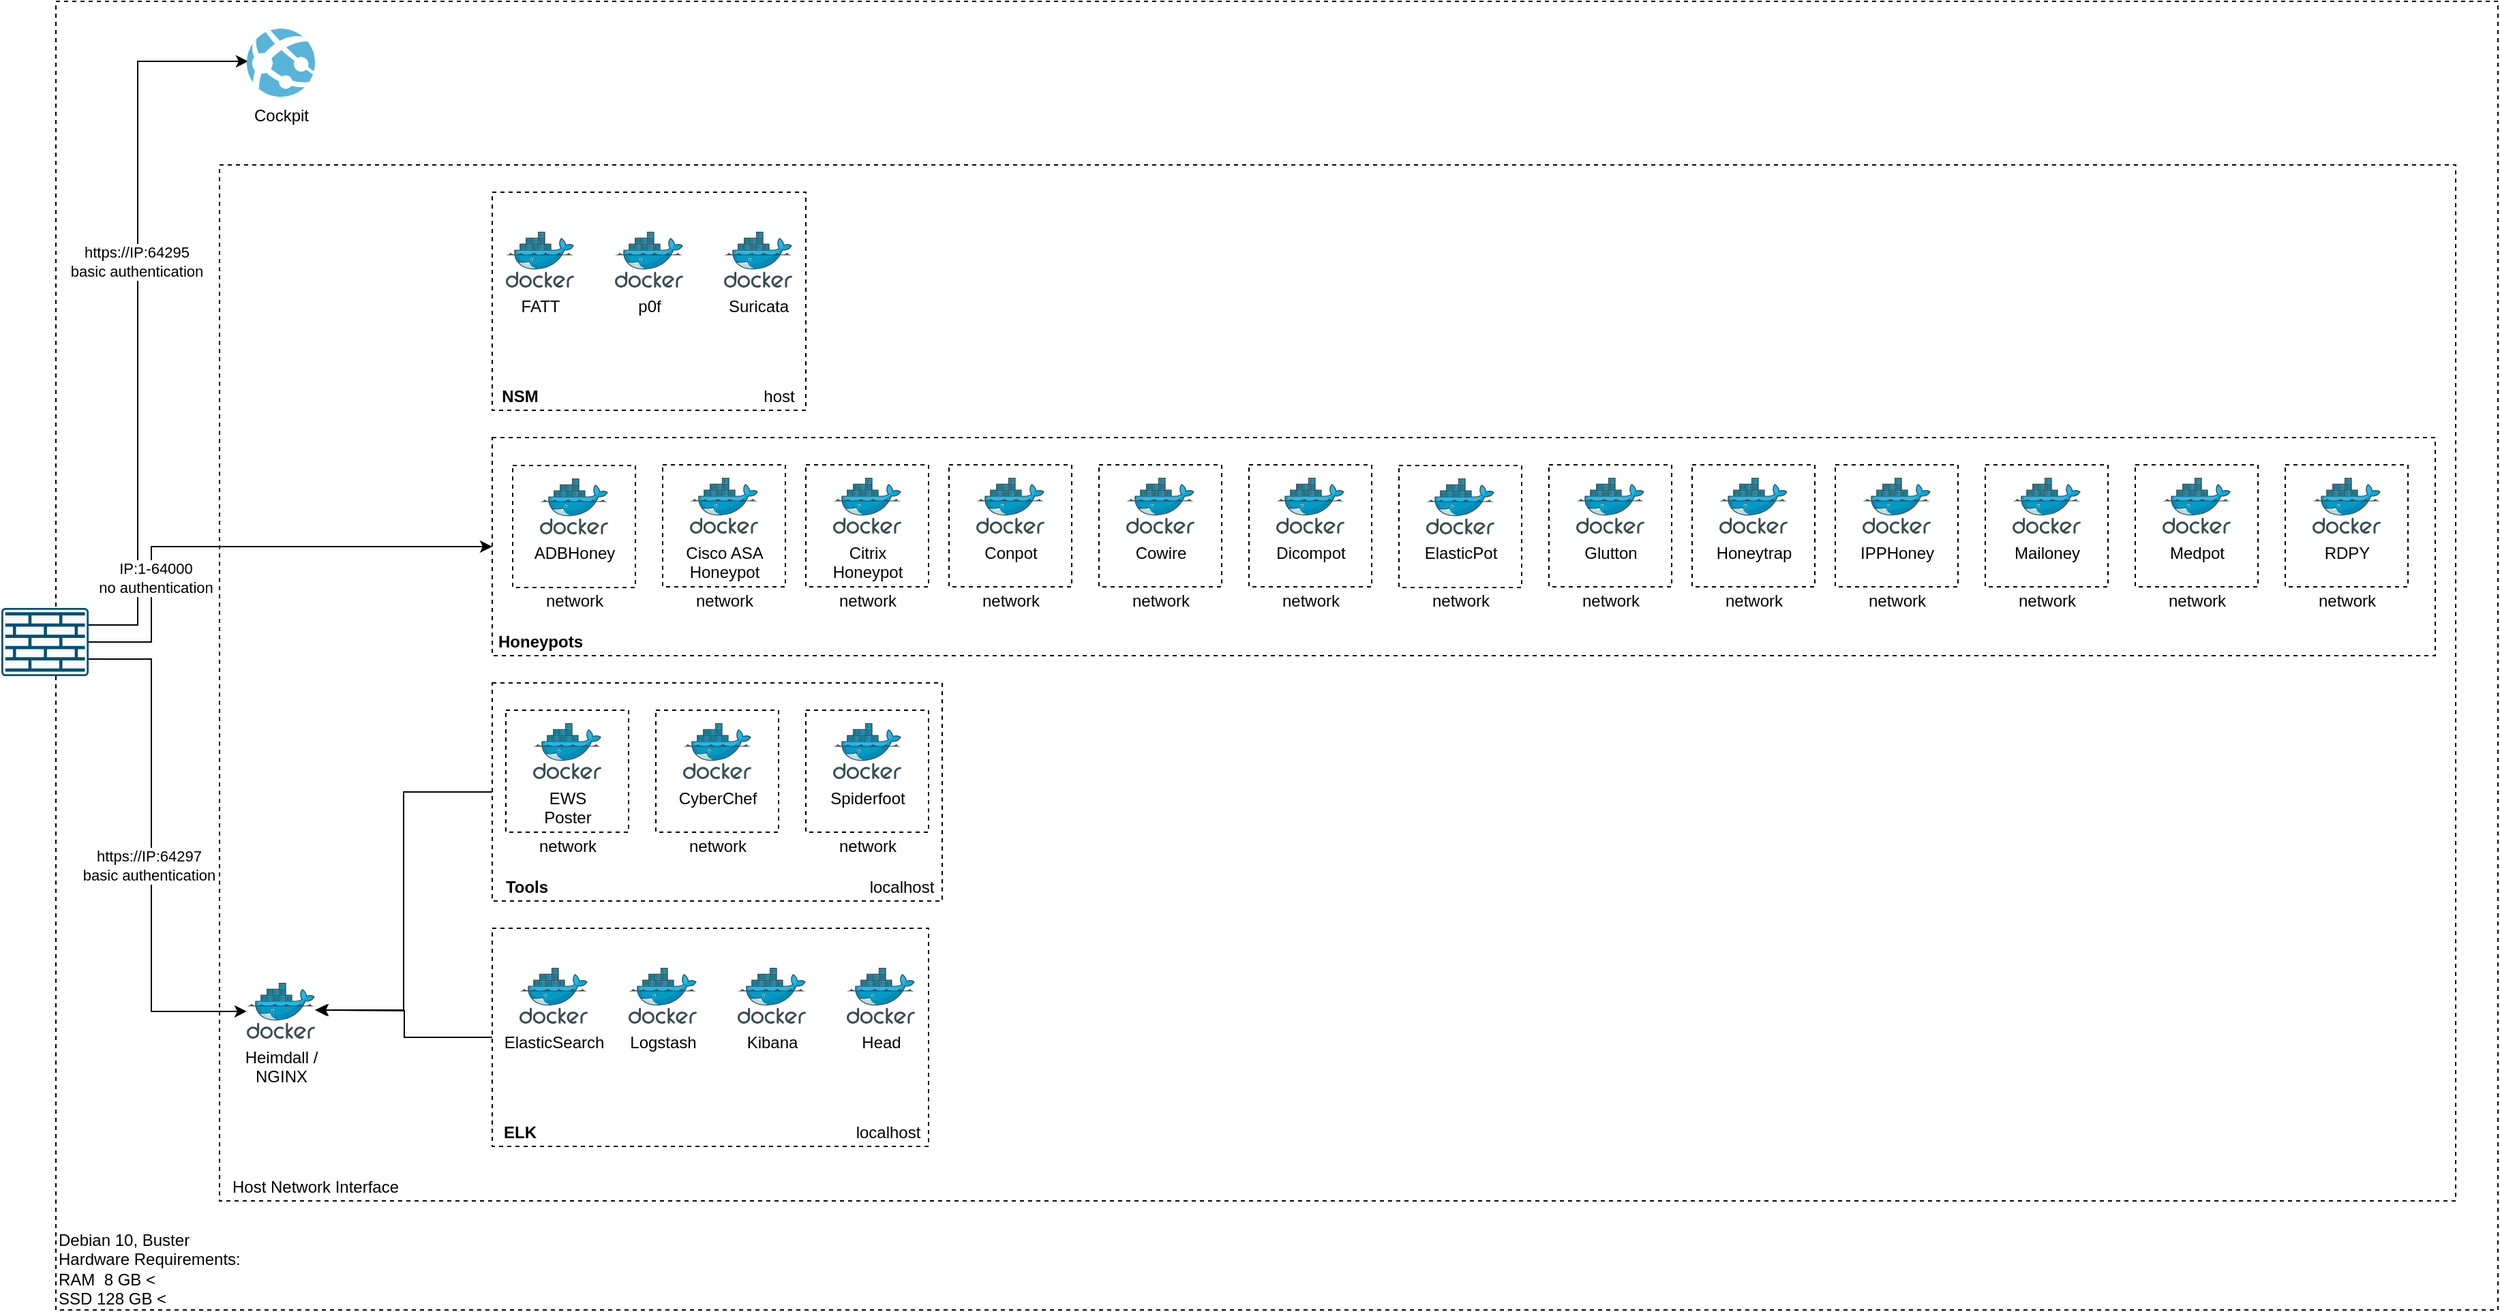 <mxfile version="16.1.2" type="device"><diagram id="KY91WKThkVmUOXisVuTP" name="Page-1"><mxGraphModel dx="1057" dy="774" grid="1" gridSize="10" guides="1" tooltips="1" connect="1" arrows="1" fold="1" page="1" pageScale="1" pageWidth="850" pageHeight="1100" math="0" shadow="0"><root><mxCell id="0"/><mxCell id="1" parent="0"/><mxCell id="JRGhgfEd65m-ckjD1BHl-126" value="" style="rounded=0;whiteSpace=wrap;html=1;dashed=1;fillColor=none;" parent="1" vertex="1"><mxGeometry x="320" y="160" width="1791" height="960" as="geometry"/></mxCell><mxCell id="JRGhgfEd65m-ckjD1BHl-136" style="edgeStyle=orthogonalEdgeStyle;rounded=0;orthogonalLoop=1;jettySize=auto;html=1;exitX=1;exitY=0.25;exitDx=0;exitDy=0;exitPerimeter=0;entryX=0.02;entryY=0.48;entryDx=0;entryDy=0;entryPerimeter=0;" parent="1" source="JRGhgfEd65m-ckjD1BHl-67" target="JRGhgfEd65m-ckjD1BHl-135" edge="1"><mxGeometry relative="1" as="geometry"><Array as="points"><mxPoint x="380" y="618"/><mxPoint x="380" y="204"/></Array></mxGeometry></mxCell><mxCell id="JRGhgfEd65m-ckjD1BHl-137" value="&lt;div&gt;https://IP:64295&lt;/div&gt;&lt;div&gt;basic authentication&lt;br&gt;&lt;/div&gt;" style="edgeLabel;html=1;align=center;verticalAlign=middle;resizable=0;points=[];" parent="JRGhgfEd65m-ckjD1BHl-136" vertex="1" connectable="0"><mxGeometry x="0.142" y="1" relative="1" as="geometry"><mxPoint as="offset"/></mxGeometry></mxCell><mxCell id="JRGhgfEd65m-ckjD1BHl-71" value="" style="rounded=0;whiteSpace=wrap;html=1;dashed=1;fillColor=none;" parent="1" vertex="1"><mxGeometry x="440" y="280" width="1640" height="760" as="geometry"/></mxCell><mxCell id="JRGhgfEd65m-ckjD1BHl-127" style="edgeStyle=orthogonalEdgeStyle;rounded=0;orthogonalLoop=1;jettySize=auto;html=1;exitX=1;exitY=0.75;exitDx=0;exitDy=0;exitPerimeter=0;entryX=0;entryY=0.512;entryDx=0;entryDy=0;entryPerimeter=0;" parent="1" source="JRGhgfEd65m-ckjD1BHl-67" target="JRGhgfEd65m-ckjD1BHl-73" edge="1"><mxGeometry relative="1" as="geometry"><Array as="points"><mxPoint x="390" y="643"/><mxPoint x="390" y="901"/></Array></mxGeometry></mxCell><mxCell id="JRGhgfEd65m-ckjD1BHl-130" value="&lt;div&gt;https://IP:64297&lt;/div&gt;basic authentication" style="edgeLabel;html=1;align=center;verticalAlign=middle;resizable=0;points=[];" parent="JRGhgfEd65m-ckjD1BHl-127" vertex="1" connectable="0"><mxGeometry x="0.054" y="-2" relative="1" as="geometry"><mxPoint as="offset"/></mxGeometry></mxCell><mxCell id="JRGhgfEd65m-ckjD1BHl-133" style="edgeStyle=orthogonalEdgeStyle;rounded=0;orthogonalLoop=1;jettySize=auto;html=1;exitX=1;exitY=0.5;exitDx=0;exitDy=0;exitPerimeter=0;entryX=0;entryY=0.5;entryDx=0;entryDy=0;" parent="1" source="JRGhgfEd65m-ckjD1BHl-67" target="JRGhgfEd65m-ckjD1BHl-62" edge="1"><mxGeometry relative="1" as="geometry"><Array as="points"><mxPoint x="390" y="630"/><mxPoint x="390" y="560"/></Array></mxGeometry></mxCell><mxCell id="JRGhgfEd65m-ckjD1BHl-134" value="&lt;div&gt;IP:1-64000&lt;/div&gt;&lt;div&gt;no authentication&lt;br&gt;&lt;/div&gt;" style="edgeLabel;html=1;align=center;verticalAlign=middle;resizable=0;points=[];" parent="JRGhgfEd65m-ckjD1BHl-133" vertex="1" connectable="0"><mxGeometry x="-0.492" y="-3" relative="1" as="geometry"><mxPoint as="offset"/></mxGeometry></mxCell><mxCell id="JRGhgfEd65m-ckjD1BHl-67" value="" style="sketch=0;points=[[0.015,0.015,0],[0.985,0.015,0],[0.985,0.985,0],[0.015,0.985,0],[0.25,0,0],[0.5,0,0],[0.75,0,0],[1,0.25,0],[1,0.5,0],[1,0.75,0],[0.75,1,0],[0.5,1,0],[0.25,1,0],[0,0.75,0],[0,0.5,0],[0,0.25,0]];verticalLabelPosition=bottom;html=1;verticalAlign=top;aspect=fixed;align=center;pointerEvents=1;shape=mxgraph.cisco19.rect;prIcon=firewall;fillColor=#FAFAFA;strokeColor=#005073;dashed=1;" parent="1" vertex="1"><mxGeometry x="280" y="605" width="64" height="50" as="geometry"/></mxCell><mxCell id="JRGhgfEd65m-ckjD1BHl-90" value="" style="group" parent="1" vertex="1" connectable="0"><mxGeometry x="640" y="300" width="230" height="160" as="geometry"/></mxCell><mxCell id="JRGhgfEd65m-ckjD1BHl-122" value="" style="group" parent="JRGhgfEd65m-ckjD1BHl-90" vertex="1" connectable="0"><mxGeometry width="230" height="160" as="geometry"/></mxCell><mxCell id="JRGhgfEd65m-ckjD1BHl-84" value="" style="rounded=0;whiteSpace=wrap;html=1;dashed=1;fillColor=none;" parent="JRGhgfEd65m-ckjD1BHl-122" vertex="1"><mxGeometry width="230" height="160" as="geometry"/></mxCell><mxCell id="JRGhgfEd65m-ckjD1BHl-68" value="FATT" style="sketch=0;aspect=fixed;html=1;points=[];align=center;image;fontSize=12;image=img/lib/mscae/Docker.svg;dashed=1;fillColor=none;" parent="JRGhgfEd65m-ckjD1BHl-122" vertex="1"><mxGeometry x="10" y="29" width="50" height="41" as="geometry"/></mxCell><mxCell id="JRGhgfEd65m-ckjD1BHl-69" value="p0f" style="sketch=0;aspect=fixed;html=1;points=[];align=center;image;fontSize=12;image=img/lib/mscae/Docker.svg;dashed=1;fillColor=none;" parent="JRGhgfEd65m-ckjD1BHl-122" vertex="1"><mxGeometry x="90" y="29" width="50" height="41" as="geometry"/></mxCell><mxCell id="JRGhgfEd65m-ckjD1BHl-70" value="Suricata" style="sketch=0;aspect=fixed;html=1;points=[];align=center;image;fontSize=12;image=img/lib/mscae/Docker.svg;dashed=1;fillColor=none;" parent="JRGhgfEd65m-ckjD1BHl-122" vertex="1"><mxGeometry x="170" y="29" width="50" height="41" as="geometry"/></mxCell><mxCell id="JRGhgfEd65m-ckjD1BHl-85" value="&lt;b&gt;NSM&lt;/b&gt;" style="text;html=1;align=center;verticalAlign=middle;resizable=0;points=[];autosize=1;strokeColor=none;fillColor=none;" parent="JRGhgfEd65m-ckjD1BHl-122" vertex="1"><mxGeometry y="140" width="40" height="20" as="geometry"/></mxCell><mxCell id="JRGhgfEd65m-ckjD1BHl-121" value="host" style="text;html=1;align=center;verticalAlign=middle;resizable=0;points=[];autosize=1;strokeColor=none;fillColor=none;" parent="JRGhgfEd65m-ckjD1BHl-122" vertex="1"><mxGeometry x="190" y="140" width="40" height="20" as="geometry"/></mxCell><mxCell id="JRGhgfEd65m-ckjD1BHl-73" value="&lt;div&gt;Heimdall /&lt;/div&gt;&lt;div&gt;NGINX&lt;br&gt;&lt;/div&gt;" style="sketch=0;aspect=fixed;html=1;points=[];align=center;image;fontSize=12;image=img/lib/mscae/Docker.svg;dashed=1;fillColor=none;" parent="1" vertex="1"><mxGeometry x="460" y="880" width="50" height="41" as="geometry"/></mxCell><mxCell id="JRGhgfEd65m-ckjD1BHl-62" value="" style="rounded=0;whiteSpace=wrap;html=1;dashed=1;fillColor=none;" parent="1" vertex="1"><mxGeometry x="640" y="480" width="1425" height="160" as="geometry"/></mxCell><mxCell id="JRGhgfEd65m-ckjD1BHl-13" value="" style="group" parent="1" vertex="1" connectable="0"><mxGeometry x="655" y="500.5" width="90" height="109.5" as="geometry"/></mxCell><mxCell id="JRGhgfEd65m-ckjD1BHl-11" value="" style="rounded=0;whiteSpace=wrap;html=1;fillColor=none;dashed=1;" parent="JRGhgfEd65m-ckjD1BHl-13" vertex="1"><mxGeometry width="90" height="89.5" as="geometry"/></mxCell><mxCell id="JRGhgfEd65m-ckjD1BHl-1" value="ADBHoney" style="sketch=0;aspect=fixed;html=1;points=[];align=center;image;fontSize=12;image=img/lib/mscae/Docker.svg;" parent="JRGhgfEd65m-ckjD1BHl-13" vertex="1"><mxGeometry x="20" y="9.5" width="50" height="41" as="geometry"/></mxCell><mxCell id="JRGhgfEd65m-ckjD1BHl-12" value="network" style="text;html=1;align=center;verticalAlign=middle;resizable=0;points=[];autosize=1;strokeColor=none;fillColor=none;" parent="JRGhgfEd65m-ckjD1BHl-13" vertex="1"><mxGeometry x="15" y="89.5" width="60" height="20" as="geometry"/></mxCell><mxCell id="JRGhgfEd65m-ckjD1BHl-14" value="" style="group" parent="1" vertex="1" connectable="0"><mxGeometry x="765" y="500" width="90" height="109.5" as="geometry"/></mxCell><mxCell id="JRGhgfEd65m-ckjD1BHl-15" value="" style="rounded=0;whiteSpace=wrap;html=1;fillColor=none;dashed=1;" parent="JRGhgfEd65m-ckjD1BHl-14" vertex="1"><mxGeometry width="90" height="89.5" as="geometry"/></mxCell><mxCell id="JRGhgfEd65m-ckjD1BHl-16" value="&lt;div&gt;Cisco ASA&lt;/div&gt;&lt;div&gt;Honeypot&lt;br&gt;&lt;/div&gt;" style="sketch=0;aspect=fixed;html=1;points=[];align=center;image;fontSize=12;image=img/lib/mscae/Docker.svg;" parent="JRGhgfEd65m-ckjD1BHl-14" vertex="1"><mxGeometry x="20" y="9.5" width="50" height="41" as="geometry"/></mxCell><mxCell id="JRGhgfEd65m-ckjD1BHl-17" value="network" style="text;html=1;align=center;verticalAlign=middle;resizable=0;points=[];autosize=1;strokeColor=none;fillColor=none;" parent="JRGhgfEd65m-ckjD1BHl-14" vertex="1"><mxGeometry x="15" y="89.5" width="60" height="20" as="geometry"/></mxCell><mxCell id="JRGhgfEd65m-ckjD1BHl-18" value="" style="group" parent="1" vertex="1" connectable="0"><mxGeometry x="870" y="500" width="90" height="109.5" as="geometry"/></mxCell><mxCell id="JRGhgfEd65m-ckjD1BHl-19" value="" style="rounded=0;whiteSpace=wrap;html=1;fillColor=none;dashed=1;" parent="JRGhgfEd65m-ckjD1BHl-18" vertex="1"><mxGeometry width="90" height="89.5" as="geometry"/></mxCell><mxCell id="JRGhgfEd65m-ckjD1BHl-20" value="&lt;div&gt;Citrix&lt;/div&gt;&lt;div&gt;Honeypot&lt;br&gt;&lt;/div&gt;" style="sketch=0;aspect=fixed;html=1;points=[];align=center;image;fontSize=12;image=img/lib/mscae/Docker.svg;" parent="JRGhgfEd65m-ckjD1BHl-18" vertex="1"><mxGeometry x="20" y="9.5" width="50" height="41" as="geometry"/></mxCell><mxCell id="JRGhgfEd65m-ckjD1BHl-21" value="network" style="text;html=1;align=center;verticalAlign=middle;resizable=0;points=[];autosize=1;strokeColor=none;fillColor=none;" parent="JRGhgfEd65m-ckjD1BHl-18" vertex="1"><mxGeometry x="15" y="89.5" width="60" height="20" as="geometry"/></mxCell><mxCell id="JRGhgfEd65m-ckjD1BHl-22" value="" style="group" parent="1" vertex="1" connectable="0"><mxGeometry x="975" y="500" width="90" height="109.5" as="geometry"/></mxCell><mxCell id="JRGhgfEd65m-ckjD1BHl-23" value="" style="rounded=0;whiteSpace=wrap;html=1;fillColor=none;dashed=1;" parent="JRGhgfEd65m-ckjD1BHl-22" vertex="1"><mxGeometry width="90" height="89.5" as="geometry"/></mxCell><mxCell id="JRGhgfEd65m-ckjD1BHl-24" value="Conpot" style="sketch=0;aspect=fixed;html=1;points=[];align=center;image;fontSize=12;image=img/lib/mscae/Docker.svg;" parent="JRGhgfEd65m-ckjD1BHl-22" vertex="1"><mxGeometry x="20" y="9.5" width="50" height="41" as="geometry"/></mxCell><mxCell id="JRGhgfEd65m-ckjD1BHl-25" value="network" style="text;html=1;align=center;verticalAlign=middle;resizable=0;points=[];autosize=1;strokeColor=none;fillColor=none;" parent="JRGhgfEd65m-ckjD1BHl-22" vertex="1"><mxGeometry x="15" y="89.5" width="60" height="20" as="geometry"/></mxCell><mxCell id="JRGhgfEd65m-ckjD1BHl-26" value="" style="group" parent="1" vertex="1" connectable="0"><mxGeometry x="1085" y="500" width="90" height="109.5" as="geometry"/></mxCell><mxCell id="JRGhgfEd65m-ckjD1BHl-27" value="" style="rounded=0;whiteSpace=wrap;html=1;fillColor=none;dashed=1;" parent="JRGhgfEd65m-ckjD1BHl-26" vertex="1"><mxGeometry width="90" height="89.5" as="geometry"/></mxCell><mxCell id="JRGhgfEd65m-ckjD1BHl-28" value="Cowire" style="sketch=0;aspect=fixed;html=1;points=[];align=center;image;fontSize=12;image=img/lib/mscae/Docker.svg;" parent="JRGhgfEd65m-ckjD1BHl-26" vertex="1"><mxGeometry x="20" y="9.5" width="50" height="41" as="geometry"/></mxCell><mxCell id="JRGhgfEd65m-ckjD1BHl-29" value="network" style="text;html=1;align=center;verticalAlign=middle;resizable=0;points=[];autosize=1;strokeColor=none;fillColor=none;" parent="JRGhgfEd65m-ckjD1BHl-26" vertex="1"><mxGeometry x="15" y="89.5" width="60" height="20" as="geometry"/></mxCell><mxCell id="JRGhgfEd65m-ckjD1BHl-30" value="" style="group" parent="1" vertex="1" connectable="0"><mxGeometry x="1195" y="500" width="90" height="109.5" as="geometry"/></mxCell><mxCell id="JRGhgfEd65m-ckjD1BHl-31" value="" style="rounded=0;whiteSpace=wrap;html=1;fillColor=none;dashed=1;" parent="JRGhgfEd65m-ckjD1BHl-30" vertex="1"><mxGeometry width="90" height="89.5" as="geometry"/></mxCell><mxCell id="JRGhgfEd65m-ckjD1BHl-32" value="Dicompot" style="sketch=0;aspect=fixed;html=1;points=[];align=center;image;fontSize=12;image=img/lib/mscae/Docker.svg;" parent="JRGhgfEd65m-ckjD1BHl-30" vertex="1"><mxGeometry x="20" y="9.5" width="50" height="41" as="geometry"/></mxCell><mxCell id="JRGhgfEd65m-ckjD1BHl-33" value="network" style="text;html=1;align=center;verticalAlign=middle;resizable=0;points=[];autosize=1;strokeColor=none;fillColor=none;" parent="JRGhgfEd65m-ckjD1BHl-30" vertex="1"><mxGeometry x="15" y="89.5" width="60" height="20" as="geometry"/></mxCell><mxCell id="JRGhgfEd65m-ckjD1BHl-34" value="" style="group" parent="1" vertex="1" connectable="0"><mxGeometry x="1305" y="500.5" width="90" height="109.5" as="geometry"/></mxCell><mxCell id="JRGhgfEd65m-ckjD1BHl-35" value="" style="rounded=0;whiteSpace=wrap;html=1;fillColor=none;dashed=1;" parent="JRGhgfEd65m-ckjD1BHl-34" vertex="1"><mxGeometry width="90" height="89.5" as="geometry"/></mxCell><mxCell id="JRGhgfEd65m-ckjD1BHl-36" value="ElasticPot" style="sketch=0;aspect=fixed;html=1;points=[];align=center;image;fontSize=12;image=img/lib/mscae/Docker.svg;" parent="JRGhgfEd65m-ckjD1BHl-34" vertex="1"><mxGeometry x="20" y="9.5" width="50" height="41" as="geometry"/></mxCell><mxCell id="JRGhgfEd65m-ckjD1BHl-37" value="network" style="text;html=1;align=center;verticalAlign=middle;resizable=0;points=[];autosize=1;strokeColor=none;fillColor=none;" parent="JRGhgfEd65m-ckjD1BHl-34" vertex="1"><mxGeometry x="15" y="89.5" width="60" height="20" as="geometry"/></mxCell><mxCell id="JRGhgfEd65m-ckjD1BHl-38" value="" style="group" parent="1" vertex="1" connectable="0"><mxGeometry x="1415" y="500" width="90" height="109.5" as="geometry"/></mxCell><mxCell id="JRGhgfEd65m-ckjD1BHl-39" value="" style="rounded=0;whiteSpace=wrap;html=1;fillColor=none;dashed=1;" parent="JRGhgfEd65m-ckjD1BHl-38" vertex="1"><mxGeometry width="90" height="89.5" as="geometry"/></mxCell><mxCell id="JRGhgfEd65m-ckjD1BHl-40" value="Glutton" style="sketch=0;aspect=fixed;html=1;points=[];align=center;image;fontSize=12;image=img/lib/mscae/Docker.svg;" parent="JRGhgfEd65m-ckjD1BHl-38" vertex="1"><mxGeometry x="20" y="9.5" width="50" height="41" as="geometry"/></mxCell><mxCell id="JRGhgfEd65m-ckjD1BHl-41" value="network" style="text;html=1;align=center;verticalAlign=middle;resizable=0;points=[];autosize=1;strokeColor=none;fillColor=none;" parent="JRGhgfEd65m-ckjD1BHl-38" vertex="1"><mxGeometry x="15" y="89.5" width="60" height="20" as="geometry"/></mxCell><mxCell id="JRGhgfEd65m-ckjD1BHl-42" value="" style="group" parent="1" vertex="1" connectable="0"><mxGeometry x="1520" y="500" width="90" height="109.5" as="geometry"/></mxCell><mxCell id="JRGhgfEd65m-ckjD1BHl-43" value="" style="rounded=0;whiteSpace=wrap;html=1;fillColor=none;dashed=1;" parent="JRGhgfEd65m-ckjD1BHl-42" vertex="1"><mxGeometry width="90" height="89.5" as="geometry"/></mxCell><mxCell id="JRGhgfEd65m-ckjD1BHl-44" value="Honeytrap" style="sketch=0;aspect=fixed;html=1;points=[];align=center;image;fontSize=12;image=img/lib/mscae/Docker.svg;" parent="JRGhgfEd65m-ckjD1BHl-42" vertex="1"><mxGeometry x="20" y="9.5" width="50" height="41" as="geometry"/></mxCell><mxCell id="JRGhgfEd65m-ckjD1BHl-45" value="network" style="text;html=1;align=center;verticalAlign=middle;resizable=0;points=[];autosize=1;strokeColor=none;fillColor=none;" parent="JRGhgfEd65m-ckjD1BHl-42" vertex="1"><mxGeometry x="15" y="89.5" width="60" height="20" as="geometry"/></mxCell><mxCell id="JRGhgfEd65m-ckjD1BHl-46" value="" style="group" parent="1" vertex="1" connectable="0"><mxGeometry x="1625" y="500" width="90" height="109.5" as="geometry"/></mxCell><mxCell id="JRGhgfEd65m-ckjD1BHl-47" value="" style="rounded=0;whiteSpace=wrap;html=1;fillColor=none;dashed=1;" parent="JRGhgfEd65m-ckjD1BHl-46" vertex="1"><mxGeometry width="90" height="89.5" as="geometry"/></mxCell><mxCell id="JRGhgfEd65m-ckjD1BHl-48" value="IPPHoney" style="sketch=0;aspect=fixed;html=1;points=[];align=center;image;fontSize=12;image=img/lib/mscae/Docker.svg;" parent="JRGhgfEd65m-ckjD1BHl-46" vertex="1"><mxGeometry x="20" y="9.5" width="50" height="41" as="geometry"/></mxCell><mxCell id="JRGhgfEd65m-ckjD1BHl-49" value="network" style="text;html=1;align=center;verticalAlign=middle;resizable=0;points=[];autosize=1;strokeColor=none;fillColor=none;" parent="JRGhgfEd65m-ckjD1BHl-46" vertex="1"><mxGeometry x="15" y="89.5" width="60" height="20" as="geometry"/></mxCell><mxCell id="JRGhgfEd65m-ckjD1BHl-50" value="" style="group" parent="1" vertex="1" connectable="0"><mxGeometry x="1735" y="500" width="90" height="109.5" as="geometry"/></mxCell><mxCell id="JRGhgfEd65m-ckjD1BHl-51" value="" style="rounded=0;whiteSpace=wrap;html=1;fillColor=none;dashed=1;" parent="JRGhgfEd65m-ckjD1BHl-50" vertex="1"><mxGeometry width="90" height="89.5" as="geometry"/></mxCell><mxCell id="JRGhgfEd65m-ckjD1BHl-52" value="Mailoney" style="sketch=0;aspect=fixed;html=1;points=[];align=center;image;fontSize=12;image=img/lib/mscae/Docker.svg;" parent="JRGhgfEd65m-ckjD1BHl-50" vertex="1"><mxGeometry x="20" y="9.5" width="50" height="41" as="geometry"/></mxCell><mxCell id="JRGhgfEd65m-ckjD1BHl-53" value="network" style="text;html=1;align=center;verticalAlign=middle;resizable=0;points=[];autosize=1;strokeColor=none;fillColor=none;" parent="JRGhgfEd65m-ckjD1BHl-50" vertex="1"><mxGeometry x="15" y="89.5" width="60" height="20" as="geometry"/></mxCell><mxCell id="JRGhgfEd65m-ckjD1BHl-54" value="" style="group" parent="1" vertex="1" connectable="0"><mxGeometry x="1845" y="500" width="90" height="109.5" as="geometry"/></mxCell><mxCell id="JRGhgfEd65m-ckjD1BHl-55" value="" style="rounded=0;whiteSpace=wrap;html=1;fillColor=none;dashed=1;" parent="JRGhgfEd65m-ckjD1BHl-54" vertex="1"><mxGeometry width="90" height="89.5" as="geometry"/></mxCell><mxCell id="JRGhgfEd65m-ckjD1BHl-56" value="Medpot" style="sketch=0;aspect=fixed;html=1;points=[];align=center;image;fontSize=12;image=img/lib/mscae/Docker.svg;" parent="JRGhgfEd65m-ckjD1BHl-54" vertex="1"><mxGeometry x="20" y="9.5" width="50" height="41" as="geometry"/></mxCell><mxCell id="JRGhgfEd65m-ckjD1BHl-57" value="network" style="text;html=1;align=center;verticalAlign=middle;resizable=0;points=[];autosize=1;strokeColor=none;fillColor=none;" parent="JRGhgfEd65m-ckjD1BHl-54" vertex="1"><mxGeometry x="15" y="89.5" width="60" height="20" as="geometry"/></mxCell><mxCell id="JRGhgfEd65m-ckjD1BHl-58" value="" style="group" parent="1" vertex="1" connectable="0"><mxGeometry x="1955" y="500" width="90" height="109.5" as="geometry"/></mxCell><mxCell id="JRGhgfEd65m-ckjD1BHl-59" value="" style="rounded=0;whiteSpace=wrap;html=1;fillColor=none;dashed=1;" parent="JRGhgfEd65m-ckjD1BHl-58" vertex="1"><mxGeometry width="90" height="89.5" as="geometry"/></mxCell><mxCell id="JRGhgfEd65m-ckjD1BHl-60" value="RDPY" style="sketch=0;aspect=fixed;html=1;points=[];align=center;image;fontSize=12;image=img/lib/mscae/Docker.svg;" parent="JRGhgfEd65m-ckjD1BHl-58" vertex="1"><mxGeometry x="20" y="9.5" width="50" height="41" as="geometry"/></mxCell><mxCell id="JRGhgfEd65m-ckjD1BHl-61" value="network" style="text;html=1;align=center;verticalAlign=middle;resizable=0;points=[];autosize=1;strokeColor=none;fillColor=none;" parent="JRGhgfEd65m-ckjD1BHl-58" vertex="1"><mxGeometry x="15" y="89.5" width="60" height="20" as="geometry"/></mxCell><mxCell id="JRGhgfEd65m-ckjD1BHl-65" value="&lt;b&gt;Honeypots&lt;/b&gt;" style="text;html=1;align=center;verticalAlign=middle;resizable=0;points=[];autosize=1;strokeColor=none;fillColor=none;" parent="1" vertex="1"><mxGeometry x="635" y="620" width="80" height="20" as="geometry"/></mxCell><mxCell id="JRGhgfEd65m-ckjD1BHl-114" value="Host Network Interface" style="text;html=1;align=center;verticalAlign=middle;resizable=0;points=[];autosize=1;strokeColor=none;fillColor=none;" parent="1" vertex="1"><mxGeometry x="440" y="1020" width="140" height="20" as="geometry"/></mxCell><mxCell id="JRGhgfEd65m-ckjD1BHl-118" style="edgeStyle=orthogonalEdgeStyle;rounded=0;orthogonalLoop=1;jettySize=auto;html=1;exitX=0;exitY=0.5;exitDx=0;exitDy=0;entryX=1.02;entryY=0.488;entryDx=0;entryDy=0;entryPerimeter=0;" parent="1" source="JRGhgfEd65m-ckjD1BHl-80" target="JRGhgfEd65m-ckjD1BHl-73" edge="1"><mxGeometry relative="1" as="geometry"/></mxCell><mxCell id="JRGhgfEd65m-ckjD1BHl-124" value="" style="group" parent="1" vertex="1" connectable="0"><mxGeometry x="640" y="840" width="320" height="160" as="geometry"/></mxCell><mxCell id="JRGhgfEd65m-ckjD1BHl-81" value="" style="rounded=0;whiteSpace=wrap;html=1;dashed=1;fillColor=none;" parent="JRGhgfEd65m-ckjD1BHl-124" vertex="1"><mxGeometry width="320" height="160" as="geometry"/></mxCell><mxCell id="JRGhgfEd65m-ckjD1BHl-76" value="ElasticSearch" style="sketch=0;aspect=fixed;html=1;points=[];align=center;image;fontSize=12;image=img/lib/mscae/Docker.svg;dashed=1;fillColor=none;" parent="JRGhgfEd65m-ckjD1BHl-124" vertex="1"><mxGeometry x="20" y="29" width="50" height="41" as="geometry"/></mxCell><mxCell id="JRGhgfEd65m-ckjD1BHl-77" value="Logstash" style="sketch=0;aspect=fixed;html=1;points=[];align=center;image;fontSize=12;image=img/lib/mscae/Docker.svg;dashed=1;fillColor=none;" parent="JRGhgfEd65m-ckjD1BHl-124" vertex="1"><mxGeometry x="100" y="29" width="50" height="41" as="geometry"/></mxCell><mxCell id="JRGhgfEd65m-ckjD1BHl-78" value="Kibana" style="sketch=0;aspect=fixed;html=1;points=[];align=center;image;fontSize=12;image=img/lib/mscae/Docker.svg;dashed=1;fillColor=none;" parent="JRGhgfEd65m-ckjD1BHl-124" vertex="1"><mxGeometry x="180" y="29" width="50" height="41" as="geometry"/></mxCell><mxCell id="JRGhgfEd65m-ckjD1BHl-79" value="Head" style="sketch=0;aspect=fixed;html=1;points=[];align=center;image;fontSize=12;image=img/lib/mscae/Docker.svg;dashed=1;fillColor=none;" parent="JRGhgfEd65m-ckjD1BHl-124" vertex="1"><mxGeometry x="260" y="29" width="50" height="41" as="geometry"/></mxCell><mxCell id="JRGhgfEd65m-ckjD1BHl-82" value="&lt;b&gt;ELK&lt;/b&gt;" style="text;html=1;align=center;verticalAlign=middle;resizable=0;points=[];autosize=1;strokeColor=none;fillColor=none;" parent="JRGhgfEd65m-ckjD1BHl-124" vertex="1"><mxGeometry y="140" width="40" height="20" as="geometry"/></mxCell><mxCell id="JRGhgfEd65m-ckjD1BHl-120" value="localhost" style="text;html=1;align=center;verticalAlign=middle;resizable=0;points=[];autosize=1;strokeColor=none;fillColor=none;" parent="JRGhgfEd65m-ckjD1BHl-124" vertex="1"><mxGeometry x="260" y="140" width="60" height="20" as="geometry"/></mxCell><mxCell id="JRGhgfEd65m-ckjD1BHl-129" value="" style="group" parent="1" vertex="1" connectable="0"><mxGeometry x="640" y="660" width="330" height="160" as="geometry"/></mxCell><mxCell id="JRGhgfEd65m-ckjD1BHl-80" value="" style="rounded=0;whiteSpace=wrap;html=1;dashed=1;fillColor=none;" parent="JRGhgfEd65m-ckjD1BHl-129" vertex="1"><mxGeometry width="330" height="160" as="geometry"/></mxCell><mxCell id="JRGhgfEd65m-ckjD1BHl-128" value="localhost" style="text;html=1;align=center;verticalAlign=middle;resizable=0;points=[];autosize=1;strokeColor=none;fillColor=none;" parent="JRGhgfEd65m-ckjD1BHl-129" vertex="1"><mxGeometry x="270" y="140" width="60" height="20" as="geometry"/></mxCell><mxCell id="JRGhgfEd65m-ckjD1BHl-100" value="" style="group" parent="JRGhgfEd65m-ckjD1BHl-129" vertex="1" connectable="0"><mxGeometry x="120" y="20" width="90" height="109.5" as="geometry"/></mxCell><mxCell id="JRGhgfEd65m-ckjD1BHl-101" value="" style="rounded=0;whiteSpace=wrap;html=1;fillColor=none;dashed=1;" parent="JRGhgfEd65m-ckjD1BHl-100" vertex="1"><mxGeometry width="90" height="89.5" as="geometry"/></mxCell><mxCell id="JRGhgfEd65m-ckjD1BHl-102" value="CyberChef" style="sketch=0;aspect=fixed;html=1;points=[];align=center;image;fontSize=12;image=img/lib/mscae/Docker.svg;" parent="JRGhgfEd65m-ckjD1BHl-100" vertex="1"><mxGeometry x="20" y="9.5" width="50" height="41" as="geometry"/></mxCell><mxCell id="JRGhgfEd65m-ckjD1BHl-103" value="network" style="text;html=1;align=center;verticalAlign=middle;resizable=0;points=[];autosize=1;strokeColor=none;fillColor=none;" parent="JRGhgfEd65m-ckjD1BHl-100" vertex="1"><mxGeometry x="15" y="89.5" width="60" height="20" as="geometry"/></mxCell><mxCell id="JRGhgfEd65m-ckjD1BHl-83" value="&lt;b&gt;Tools&lt;/b&gt;" style="text;html=1;align=center;verticalAlign=middle;resizable=0;points=[];autosize=1;strokeColor=none;fillColor=none;" parent="JRGhgfEd65m-ckjD1BHl-129" vertex="1"><mxGeometry y="140" width="50" height="20" as="geometry"/></mxCell><mxCell id="JRGhgfEd65m-ckjD1BHl-105" value="" style="group" parent="JRGhgfEd65m-ckjD1BHl-129" vertex="1" connectable="0"><mxGeometry x="230" y="20" width="90" height="109.5" as="geometry"/></mxCell><mxCell id="JRGhgfEd65m-ckjD1BHl-106" value="" style="rounded=0;whiteSpace=wrap;html=1;fillColor=none;dashed=1;" parent="JRGhgfEd65m-ckjD1BHl-105" vertex="1"><mxGeometry width="90" height="89.5" as="geometry"/></mxCell><mxCell id="JRGhgfEd65m-ckjD1BHl-107" value="Spiderfoot" style="sketch=0;aspect=fixed;html=1;points=[];align=center;image;fontSize=12;image=img/lib/mscae/Docker.svg;" parent="JRGhgfEd65m-ckjD1BHl-105" vertex="1"><mxGeometry x="20" y="9.5" width="50" height="41" as="geometry"/></mxCell><mxCell id="JRGhgfEd65m-ckjD1BHl-108" value="network" style="text;html=1;align=center;verticalAlign=middle;resizable=0;points=[];autosize=1;strokeColor=none;fillColor=none;" parent="JRGhgfEd65m-ckjD1BHl-105" vertex="1"><mxGeometry x="15" y="89.5" width="60" height="20" as="geometry"/></mxCell><mxCell id="JRGhgfEd65m-ckjD1BHl-109" value="" style="group" parent="JRGhgfEd65m-ckjD1BHl-129" vertex="1" connectable="0"><mxGeometry x="10" y="20" width="90" height="114.5" as="geometry"/></mxCell><mxCell id="JRGhgfEd65m-ckjD1BHl-110" value="" style="rounded=0;whiteSpace=wrap;html=1;fillColor=none;dashed=1;" parent="JRGhgfEd65m-ckjD1BHl-109" vertex="1"><mxGeometry width="90" height="89.5" as="geometry"/></mxCell><mxCell id="JRGhgfEd65m-ckjD1BHl-111" value="&lt;div&gt;EWS&lt;/div&gt;&lt;div&gt;Poster&lt;br&gt;&lt;/div&gt;" style="sketch=0;aspect=fixed;html=1;points=[];align=center;image;fontSize=12;image=img/lib/mscae/Docker.svg;" parent="JRGhgfEd65m-ckjD1BHl-109" vertex="1"><mxGeometry x="20" y="9.5" width="50" height="41" as="geometry"/></mxCell><mxCell id="JRGhgfEd65m-ckjD1BHl-112" value="&lt;div&gt;network&lt;/div&gt;" style="text;html=1;align=center;verticalAlign=middle;resizable=0;points=[];autosize=1;strokeColor=none;fillColor=none;" parent="JRGhgfEd65m-ckjD1BHl-109" vertex="1"><mxGeometry x="15" y="89.5" width="60" height="20" as="geometry"/></mxCell><mxCell id="JRGhgfEd65m-ckjD1BHl-135" value="Cockpit" style="sketch=0;aspect=fixed;html=1;points=[];align=center;image;fontSize=12;image=img/lib/mscae/App_Services.svg;dashed=1;fillColor=none;" parent="1" vertex="1"><mxGeometry x="460" y="180" width="50" height="50" as="geometry"/></mxCell><mxCell id="JRGhgfEd65m-ckjD1BHl-138" value="&lt;div align=&quot;left&quot;&gt;Debian 10, Buster&lt;/div&gt;&lt;div align=&quot;left&quot;&gt;Hardware Requirements:&lt;/div&gt;&lt;div align=&quot;left&quot;&gt;RAM&amp;nbsp; 8 GB &amp;lt;&lt;/div&gt;&lt;div align=&quot;left&quot;&gt;SSD 128 GB &amp;lt;&lt;br&gt;&lt;/div&gt;" style="text;html=1;align=left;verticalAlign=middle;resizable=0;points=[];autosize=1;strokeColor=none;fillColor=none;" parent="1" vertex="1"><mxGeometry x="320" y="1060" width="150" height="60" as="geometry"/></mxCell><mxCell id="dr6RjbSx60D9b3JYf8qW-1" style="edgeStyle=orthogonalEdgeStyle;rounded=0;orthogonalLoop=1;jettySize=auto;html=1;exitX=0;exitY=0.5;exitDx=0;exitDy=0;" edge="1" parent="1" source="JRGhgfEd65m-ckjD1BHl-81"><mxGeometry relative="1" as="geometry"><mxPoint x="510" y="900.0" as="targetPoint"/></mxGeometry></mxCell></root></mxGraphModel></diagram></mxfile>